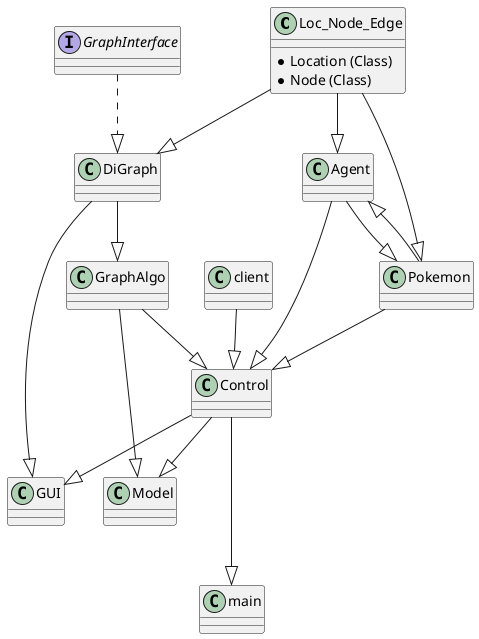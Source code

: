 @startuml
'https://plantuml.com/sequence-diagram

class Loc_Node_Edge
{
    * Location (Class)
    * Node (Class)
}

interface GraphInterface
{

}

class DiGraph
{

}

class GraphAlgo
{

}

class Agent
{

}

class Pokemon
{

}

class Model
{

}

class Control
{

}

class GUI
{

}

class client
{

}

class main
{

}

Loc_Node_Edge --|> DiGraph
GraphInterface ..|> DiGraph
DiGraph --|> GraphAlgo

DiGraph --|> GUI

Loc_Node_Edge --|> Pokemon
Loc_Node_Edge --|> Agent

Pokemon --|> Agent
Agent --|> Pokemon

GraphAlgo --|> Model
GraphAlgo --|> Control

Pokemon --|> Control
Agent --|> Control
Control --|> GUI
Control --|> Model
client --|> Control

Control ---|> main

@enduml
@enduml